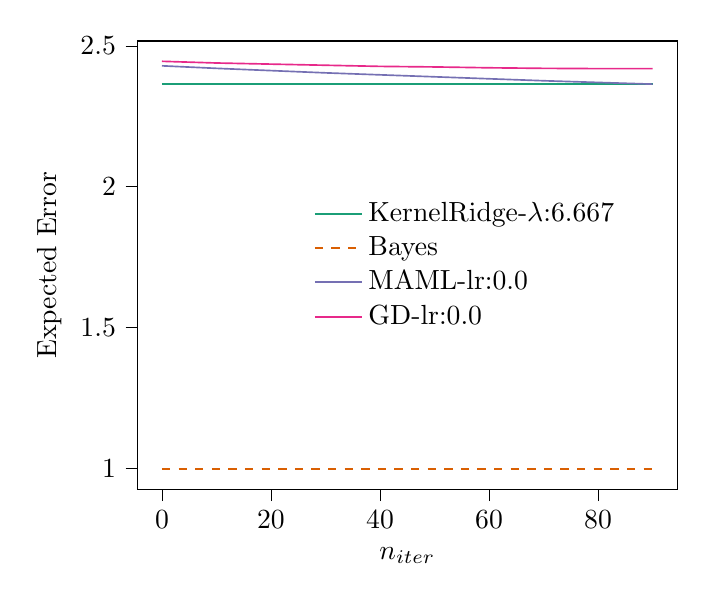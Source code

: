 % This file was created with tikzplotlib v0.10.1.
\begin{tikzpicture}

\definecolor{chocolate217952}{RGB}{217,95,2}
\definecolor{darkcyan27158119}{RGB}{27,158,119}
\definecolor{darkgray176}{RGB}{176,176,176}
\definecolor{deeppink23141138}{RGB}{231,41,138}
\definecolor{lightslategray117112179}{RGB}{117,112,179}

\begin{axis}[
legend cell align={left},
legend style={fill opacity=0.8, draw opacity=1, text opacity=1, at={(0.91,0.5)}, anchor=east, draw=none},
tick align=outside,
tick pos=left,
x grid style={darkgray176},
xlabel={\(\displaystyle n_{iter}\)},
xmin=-4.5, xmax=94.5,
xtick style={color=black},
y grid style={darkgray176},
ylabel={Expected Error},
ymin=0.926, ymax=2.517,
ytick style={color=black}
]
\addplot [semithick, darkcyan27158119]
table {%
0 2.364
10 2.364
20 2.364
30 2.364
40 2.364
50 2.364
60 2.364
70 2.364
80 2.364
90 2.364
};
\addlegendentry{KernelRidge-$\lambda$:6.667}
\addplot [semithick, chocolate217952, dashed]
table {%
0 0.998
10 0.998
20 0.998
30 0.998
40 0.998
50 0.998
60 0.998
70 0.998
80 0.998
90 0.998
};
\addlegendentry{Bayes}
\addplot [semithick, lightslategray117112179]
table {%
0 2.429
10 2.42
20 2.412
30 2.404
40 2.397
50 2.39
60 2.383
70 2.376
80 2.37
90 2.364
};
\addlegendentry{MAML-lr:0.0}
\addplot [semithick, deeppink23141138]
table {%
0 2.445
10 2.439
20 2.435
30 2.431
40 2.427
50 2.425
60 2.422
70 2.42
80 2.419
90 2.419
};
\addlegendentry{GD-lr:0.0}
\end{axis}

\end{tikzpicture}
